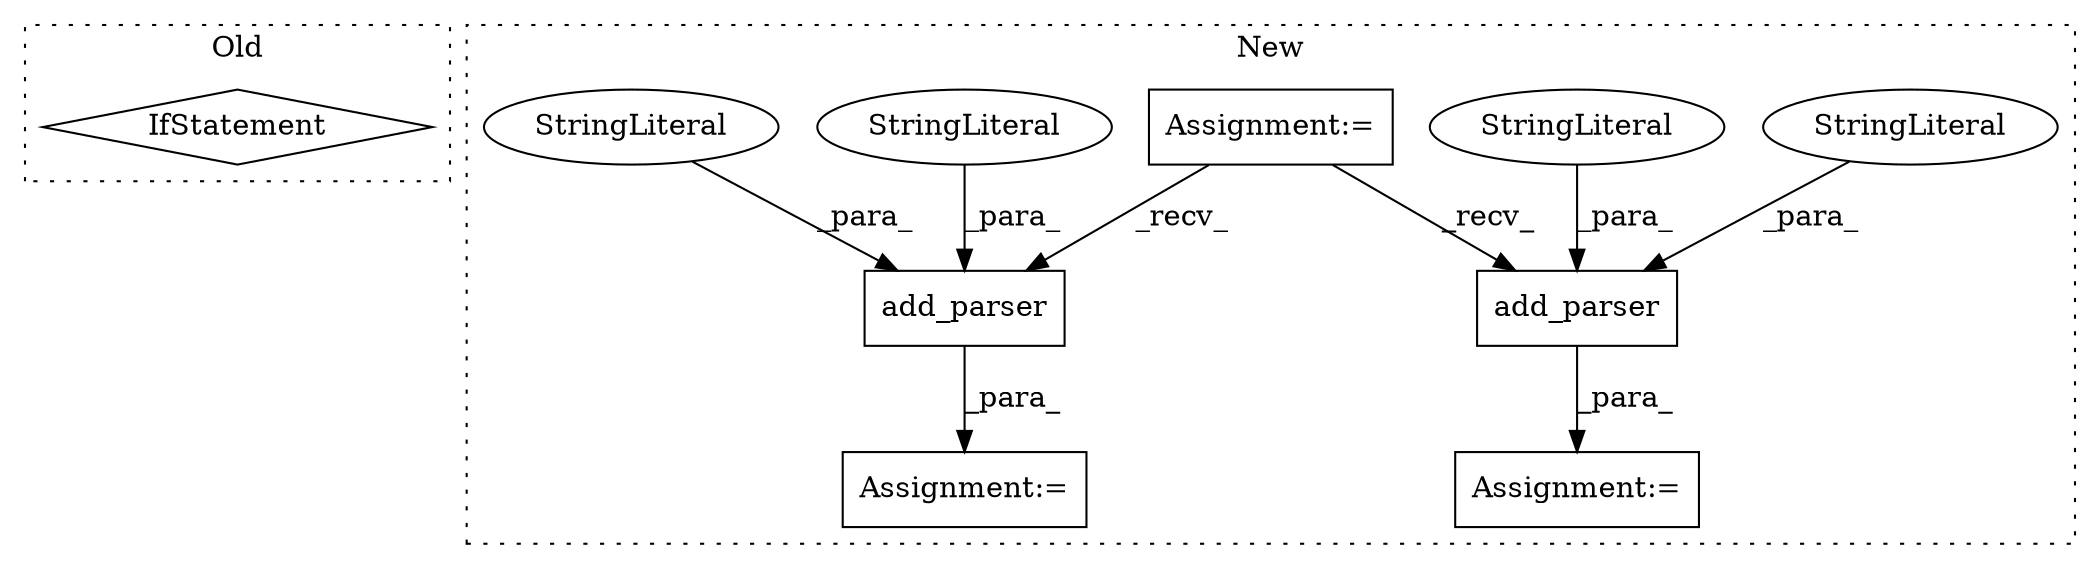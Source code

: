 digraph G {
subgraph cluster0 {
1 [label="IfStatement" a="25" s="1711,1742" l="4,2" shape="diamond"];
label = "Old";
style="dotted";
}
subgraph cluster1 {
2 [label="add_parser" a="32" s="688,750" l="11,1" shape="box"];
3 [label="StringLiteral" a="45" s="699" l="15" shape="ellipse"];
4 [label="StringLiteral" a="45" s="715" l="35" shape="ellipse"];
5 [label="Assignment:=" a="7" s="376" l="1" shape="box"];
6 [label="add_parser" a="32" s="417,473" l="11,1" shape="box"];
7 [label="StringLiteral" a="45" s="442" l="31" shape="ellipse"];
8 [label="StringLiteral" a="45" s="428" l="13" shape="ellipse"];
9 [label="Assignment:=" a="7" s="405" l="1" shape="box"];
10 [label="Assignment:=" a="7" s="676" l="1" shape="box"];
label = "New";
style="dotted";
}
2 -> 10 [label="_para_"];
3 -> 2 [label="_para_"];
4 -> 2 [label="_para_"];
5 -> 2 [label="_recv_"];
5 -> 6 [label="_recv_"];
6 -> 9 [label="_para_"];
7 -> 6 [label="_para_"];
8 -> 6 [label="_para_"];
}
